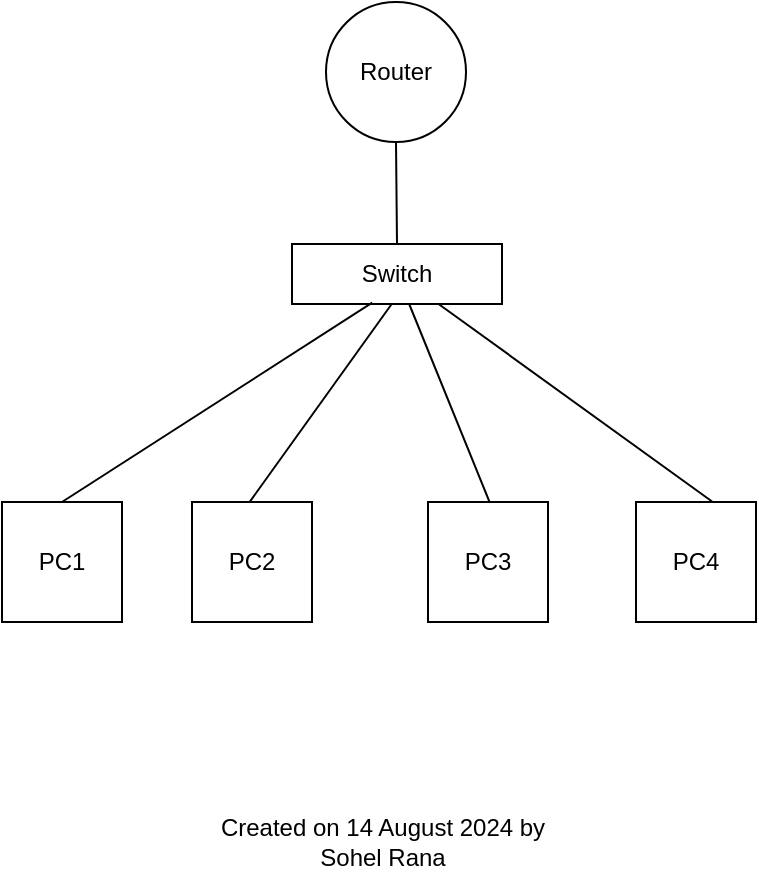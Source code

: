 <mxfile version="24.7.7">
  <diagram name="Page-1" id="jC9QU2Pb6PeztLgpICCN">
    <mxGraphModel dx="993" dy="525" grid="1" gridSize="10" guides="1" tooltips="1" connect="1" arrows="1" fold="1" page="1" pageScale="1" pageWidth="850" pageHeight="1100" math="0" shadow="0">
      <root>
        <mxCell id="0" />
        <mxCell id="1" parent="0" />
        <mxCell id="ODy3n680bHS0tX1lZsI_-1" value="Switch" style="rounded=0;whiteSpace=wrap;html=1;" vertex="1" parent="1">
          <mxGeometry x="365" y="171" width="105" height="30" as="geometry" />
        </mxCell>
        <mxCell id="ODy3n680bHS0tX1lZsI_-2" value="Router" style="ellipse;whiteSpace=wrap;html=1;aspect=fixed;" vertex="1" parent="1">
          <mxGeometry x="382" y="50" width="70" height="70" as="geometry" />
        </mxCell>
        <mxCell id="ODy3n680bHS0tX1lZsI_-3" value="PC1" style="whiteSpace=wrap;html=1;aspect=fixed;" vertex="1" parent="1">
          <mxGeometry x="220" y="300" width="60" height="60" as="geometry" />
        </mxCell>
        <mxCell id="ODy3n680bHS0tX1lZsI_-4" value="PC2" style="whiteSpace=wrap;html=1;aspect=fixed;" vertex="1" parent="1">
          <mxGeometry x="315" y="300" width="60" height="60" as="geometry" />
        </mxCell>
        <mxCell id="ODy3n680bHS0tX1lZsI_-5" value="PC3" style="whiteSpace=wrap;html=1;aspect=fixed;" vertex="1" parent="1">
          <mxGeometry x="433" y="300" width="60" height="60" as="geometry" />
        </mxCell>
        <mxCell id="ODy3n680bHS0tX1lZsI_-6" value="PC4" style="whiteSpace=wrap;html=1;aspect=fixed;" vertex="1" parent="1">
          <mxGeometry x="537" y="300" width="60" height="60" as="geometry" />
        </mxCell>
        <mxCell id="ODy3n680bHS0tX1lZsI_-7" value="" style="endArrow=none;html=1;rounded=0;exitX=0.5;exitY=0;exitDx=0;exitDy=0;entryX=0.382;entryY=0.978;entryDx=0;entryDy=0;entryPerimeter=0;" edge="1" parent="1" source="ODy3n680bHS0tX1lZsI_-3" target="ODy3n680bHS0tX1lZsI_-1">
          <mxGeometry width="50" height="50" relative="1" as="geometry">
            <mxPoint x="380" y="250" as="sourcePoint" />
            <mxPoint x="430" y="200" as="targetPoint" />
          </mxGeometry>
        </mxCell>
        <mxCell id="ODy3n680bHS0tX1lZsI_-8" value="" style="endArrow=none;html=1;rounded=0;exitX=0.481;exitY=-0.068;exitDx=0;exitDy=0;entryX=0.474;entryY=0.871;entryDx=0;entryDy=0;entryPerimeter=0;exitPerimeter=0;" edge="1" parent="1">
          <mxGeometry width="50" height="50" relative="1" as="geometry">
            <mxPoint x="343.86" y="299.92" as="sourcePoint" />
            <mxPoint x="414.77" y="201.13" as="targetPoint" />
          </mxGeometry>
        </mxCell>
        <mxCell id="ODy3n680bHS0tX1lZsI_-9" value="" style="endArrow=none;html=1;rounded=0;exitX=0.51;exitY=-0.058;exitDx=0;exitDy=0;exitPerimeter=0;" edge="1" parent="1" target="ODy3n680bHS0tX1lZsI_-1">
          <mxGeometry width="50" height="50" relative="1" as="geometry">
            <mxPoint x="463.6" y="299.52" as="sourcePoint" />
            <mxPoint x="422.75" y="202.17" as="targetPoint" />
          </mxGeometry>
        </mxCell>
        <mxCell id="ODy3n680bHS0tX1lZsI_-10" value="" style="endArrow=none;html=1;rounded=0;exitX=0.634;exitY=-0.004;exitDx=0;exitDy=0;exitPerimeter=0;" edge="1" parent="1" source="ODy3n680bHS0tX1lZsI_-6" target="ODy3n680bHS0tX1lZsI_-1">
          <mxGeometry width="50" height="50" relative="1" as="geometry">
            <mxPoint x="363.86" y="319.92" as="sourcePoint" />
            <mxPoint x="434.77" y="221.13" as="targetPoint" />
          </mxGeometry>
        </mxCell>
        <mxCell id="ODy3n680bHS0tX1lZsI_-11" value="" style="endArrow=none;html=1;rounded=0;exitX=0.5;exitY=0;exitDx=0;exitDy=0;entryX=0.5;entryY=1;entryDx=0;entryDy=0;" edge="1" parent="1" source="ODy3n680bHS0tX1lZsI_-1" target="ODy3n680bHS0tX1lZsI_-2">
          <mxGeometry width="50" height="50" relative="1" as="geometry">
            <mxPoint x="380" y="160" as="sourcePoint" />
            <mxPoint x="430" y="110" as="targetPoint" />
          </mxGeometry>
        </mxCell>
        <mxCell id="ODy3n680bHS0tX1lZsI_-12" value="Created on 14 August 2024 by&lt;div&gt;Sohel Rana&lt;/div&gt;" style="text;html=1;align=center;verticalAlign=middle;resizable=0;points=[];autosize=1;strokeColor=none;fillColor=none;" vertex="1" parent="1">
          <mxGeometry x="315" y="450" width="190" height="40" as="geometry" />
        </mxCell>
      </root>
    </mxGraphModel>
  </diagram>
</mxfile>
